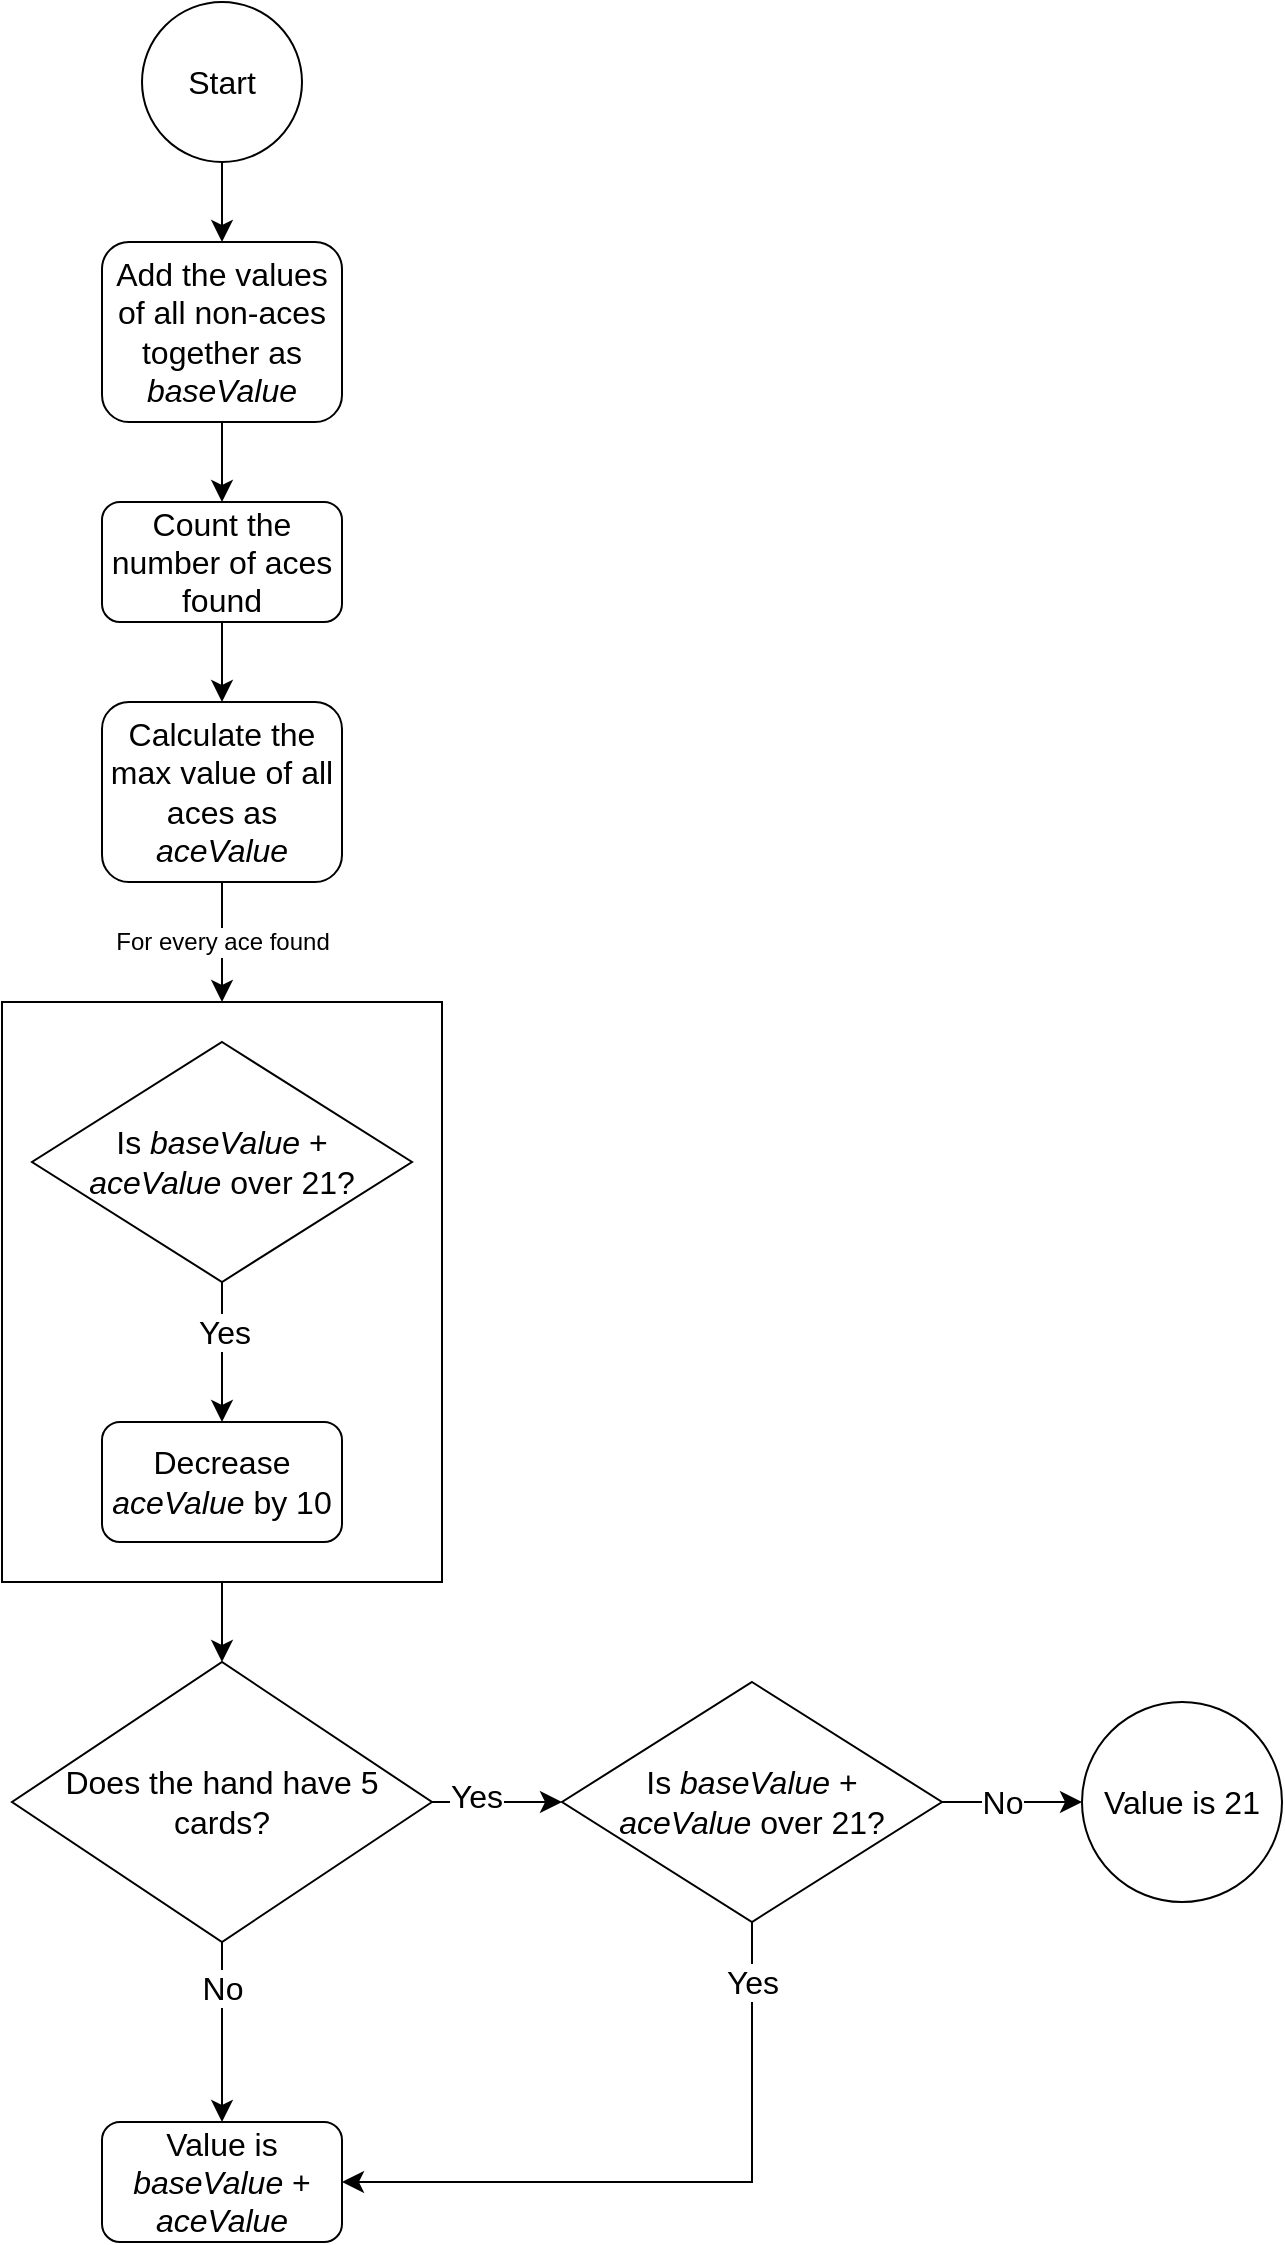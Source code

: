 <mxfile version="20.8.16" type="device"><diagram name="Page-1" id="nBLNwtC2_P7x3nTW1lpm"><mxGraphModel dx="1302" dy="406" grid="1" gridSize="10" guides="1" tooltips="1" connect="1" arrows="1" fold="1" page="0" pageScale="1" pageWidth="850" pageHeight="1100" math="0" shadow="0"><root><mxCell id="0"/><mxCell id="1" parent="0"/><mxCell id="6PeqatlO065pot1fSfLn-21" style="edgeStyle=none;curved=1;rounded=0;orthogonalLoop=1;jettySize=auto;html=1;exitX=0.5;exitY=1;exitDx=0;exitDy=0;entryX=0;entryY=0.5;entryDx=0;entryDy=0;fontSize=12;startSize=8;endSize=8;" edge="1" parent="1" source="6PeqatlO065pot1fSfLn-6" target="6PeqatlO065pot1fSfLn-20"><mxGeometry relative="1" as="geometry"/></mxCell><mxCell id="6PeqatlO065pot1fSfLn-6" value="" style="rounded=0;whiteSpace=wrap;html=1;fontSize=16;fillColor=none;" vertex="1" parent="1"><mxGeometry x="250" y="900" width="220" height="290" as="geometry"/></mxCell><mxCell id="7z3mu3E8S39NWugN_ks6-22" value="" style="edgeStyle=none;curved=1;rounded=0;orthogonalLoop=1;jettySize=auto;html=1;fontSize=12;startSize=8;endSize=8;" parent="1" source="7z3mu3E8S39NWugN_ks6-16" target="7z3mu3E8S39NWugN_ks6-21" edge="1"><mxGeometry relative="1" as="geometry"/></mxCell><mxCell id="7z3mu3E8S39NWugN_ks6-16" value="Start" style="ellipse;whiteSpace=wrap;html=1;aspect=fixed;fontSize=16;" parent="1" vertex="1"><mxGeometry x="320" y="400" width="80" height="80" as="geometry"/></mxCell><mxCell id="6PeqatlO065pot1fSfLn-3" style="edgeStyle=none;curved=1;rounded=0;orthogonalLoop=1;jettySize=auto;html=1;exitX=0.5;exitY=1;exitDx=0;exitDy=0;entryX=0.5;entryY=0;entryDx=0;entryDy=0;fontSize=12;startSize=8;endSize=8;" edge="1" parent="1" source="7z3mu3E8S39NWugN_ks6-21" target="6PeqatlO065pot1fSfLn-1"><mxGeometry relative="1" as="geometry"/></mxCell><mxCell id="7z3mu3E8S39NWugN_ks6-21" value="Add the values of all non-aces together as &lt;i&gt;baseValue&lt;/i&gt;" style="rounded=1;whiteSpace=wrap;html=1;fontSize=16;direction=east;" parent="1" vertex="1"><mxGeometry x="300" y="520" width="120" height="90" as="geometry"/></mxCell><mxCell id="6PeqatlO065pot1fSfLn-5" value="" style="edgeStyle=none;curved=1;rounded=0;orthogonalLoop=1;jettySize=auto;html=1;fontSize=12;startSize=8;endSize=8;" edge="1" parent="1" source="6PeqatlO065pot1fSfLn-1" target="6PeqatlO065pot1fSfLn-4"><mxGeometry relative="1" as="geometry"/></mxCell><mxCell id="6PeqatlO065pot1fSfLn-1" value="Count the number of aces found" style="rounded=1;whiteSpace=wrap;html=1;fontSize=16;" vertex="1" parent="1"><mxGeometry x="300" y="650" width="120" height="60" as="geometry"/></mxCell><mxCell id="6PeqatlO065pot1fSfLn-7" value="For every ace found" style="edgeStyle=none;curved=1;rounded=0;orthogonalLoop=1;jettySize=auto;html=1;fontSize=12;startSize=8;endSize=8;" edge="1" parent="1" source="6PeqatlO065pot1fSfLn-4" target="6PeqatlO065pot1fSfLn-6"><mxGeometry relative="1" as="geometry"/></mxCell><mxCell id="6PeqatlO065pot1fSfLn-4" value="Calculate the max value of all aces as &lt;i&gt;aceValue&lt;/i&gt;" style="rounded=1;whiteSpace=wrap;html=1;fontSize=16;" vertex="1" parent="1"><mxGeometry x="300" y="750" width="120" height="90" as="geometry"/></mxCell><mxCell id="6PeqatlO065pot1fSfLn-14" style="edgeStyle=none;curved=1;rounded=0;orthogonalLoop=1;jettySize=auto;html=1;exitX=0.5;exitY=1;exitDx=0;exitDy=0;entryX=0.5;entryY=0;entryDx=0;entryDy=0;fontSize=12;startSize=8;endSize=8;" edge="1" parent="1" source="6PeqatlO065pot1fSfLn-11" target="6PeqatlO065pot1fSfLn-12"><mxGeometry relative="1" as="geometry"/></mxCell><mxCell id="6PeqatlO065pot1fSfLn-15" value="Yes" style="edgeLabel;html=1;align=center;verticalAlign=middle;resizable=0;points=[];fontSize=16;" vertex="1" connectable="0" parent="6PeqatlO065pot1fSfLn-14"><mxGeometry x="-0.284" y="1" relative="1" as="geometry"><mxPoint as="offset"/></mxGeometry></mxCell><mxCell id="6PeqatlO065pot1fSfLn-11" value="Is &lt;i&gt;baseValue&lt;/i&gt;&amp;nbsp;+ &lt;i&gt;aceValue&lt;/i&gt;&amp;nbsp;over 21?" style="rhombus;whiteSpace=wrap;html=1;fontSize=16;fillColor=default;spacing=2;spacingTop=0;spacingBottom=0;verticalAlign=middle;align=center;" vertex="1" parent="1"><mxGeometry x="265" y="920" width="190" height="120" as="geometry"/></mxCell><mxCell id="6PeqatlO065pot1fSfLn-12" value="Decrease &lt;i&gt;aceValue&lt;/i&gt;&amp;nbsp;by 10" style="rounded=1;whiteSpace=wrap;html=1;fontSize=16;fillColor=default;" vertex="1" parent="1"><mxGeometry x="300" y="1110" width="120" height="60" as="geometry"/></mxCell><mxCell id="6PeqatlO065pot1fSfLn-16" style="edgeStyle=none;curved=1;rounded=0;orthogonalLoop=1;jettySize=auto;html=1;exitX=0.5;exitY=1;exitDx=0;exitDy=0;fontSize=12;startSize=8;endSize=8;" edge="1" parent="1" source="6PeqatlO065pot1fSfLn-6" target="6PeqatlO065pot1fSfLn-6"><mxGeometry relative="1" as="geometry"/></mxCell><mxCell id="6PeqatlO065pot1fSfLn-18" style="edgeStyle=none;curved=1;rounded=0;orthogonalLoop=1;jettySize=auto;html=1;exitX=0.5;exitY=1;exitDx=0;exitDy=0;fontSize=12;startSize=8;endSize=8;" edge="1" parent="1" source="6PeqatlO065pot1fSfLn-6" target="6PeqatlO065pot1fSfLn-6"><mxGeometry relative="1" as="geometry"/></mxCell><mxCell id="6PeqatlO065pot1fSfLn-24" style="edgeStyle=none;curved=1;rounded=0;orthogonalLoop=1;jettySize=auto;html=1;exitX=0.5;exitY=0;exitDx=0;exitDy=0;entryX=0;entryY=0.5;entryDx=0;entryDy=0;fontSize=12;startSize=8;endSize=8;" edge="1" parent="1" source="6PeqatlO065pot1fSfLn-20" target="6PeqatlO065pot1fSfLn-23"><mxGeometry relative="1" as="geometry"/></mxCell><mxCell id="6PeqatlO065pot1fSfLn-25" value="Yes" style="edgeLabel;html=1;align=center;verticalAlign=middle;resizable=0;points=[];fontSize=16;" vertex="1" connectable="0" parent="6PeqatlO065pot1fSfLn-24"><mxGeometry x="-0.333" y="3" relative="1" as="geometry"><mxPoint as="offset"/></mxGeometry></mxCell><mxCell id="6PeqatlO065pot1fSfLn-32" style="edgeStyle=none;curved=1;rounded=0;orthogonalLoop=1;jettySize=auto;html=1;exitX=1;exitY=0.5;exitDx=0;exitDy=0;entryX=0.5;entryY=0;entryDx=0;entryDy=0;fontSize=12;startSize=8;endSize=8;" edge="1" parent="1" source="6PeqatlO065pot1fSfLn-20" target="6PeqatlO065pot1fSfLn-31"><mxGeometry relative="1" as="geometry"/></mxCell><mxCell id="6PeqatlO065pot1fSfLn-33" value="No" style="edgeLabel;html=1;align=center;verticalAlign=middle;resizable=0;points=[];fontSize=16;" vertex="1" connectable="0" parent="6PeqatlO065pot1fSfLn-32"><mxGeometry x="-0.504" relative="1" as="geometry"><mxPoint as="offset"/></mxGeometry></mxCell><mxCell id="6PeqatlO065pot1fSfLn-20" value="Does the hand have 5 cards?" style="rhombus;whiteSpace=wrap;html=1;fontSize=16;fillColor=default;direction=south;" vertex="1" parent="1"><mxGeometry x="255" y="1230" width="210" height="140" as="geometry"/></mxCell><mxCell id="6PeqatlO065pot1fSfLn-29" style="edgeStyle=none;curved=1;rounded=0;orthogonalLoop=1;jettySize=auto;html=1;exitX=1;exitY=0.5;exitDx=0;exitDy=0;entryX=0;entryY=0.5;entryDx=0;entryDy=0;fontSize=12;startSize=8;endSize=8;" edge="1" parent="1" source="6PeqatlO065pot1fSfLn-23" target="6PeqatlO065pot1fSfLn-28"><mxGeometry relative="1" as="geometry"/></mxCell><mxCell id="6PeqatlO065pot1fSfLn-30" value="No" style="edgeLabel;html=1;align=center;verticalAlign=middle;resizable=0;points=[];fontSize=16;" vertex="1" connectable="0" parent="6PeqatlO065pot1fSfLn-29"><mxGeometry x="-0.571" y="1" relative="1" as="geometry"><mxPoint x="15" y="1" as="offset"/></mxGeometry></mxCell><mxCell id="6PeqatlO065pot1fSfLn-34" style="edgeStyle=none;rounded=0;orthogonalLoop=1;jettySize=auto;html=1;exitX=0.5;exitY=1;exitDx=0;exitDy=0;entryX=1;entryY=0.5;entryDx=0;entryDy=0;fontSize=12;startSize=8;endSize=8;" edge="1" parent="1" source="6PeqatlO065pot1fSfLn-23" target="6PeqatlO065pot1fSfLn-31"><mxGeometry relative="1" as="geometry"><Array as="points"><mxPoint x="625" y="1490"/></Array></mxGeometry></mxCell><mxCell id="6PeqatlO065pot1fSfLn-35" value="Yes" style="edgeLabel;html=1;align=center;verticalAlign=middle;resizable=0;points=[];fontSize=16;" vertex="1" connectable="0" parent="6PeqatlO065pot1fSfLn-34"><mxGeometry x="-0.693" y="-3" relative="1" as="geometry"><mxPoint x="3" y="-22" as="offset"/></mxGeometry></mxCell><mxCell id="6PeqatlO065pot1fSfLn-23" value="Is &lt;i&gt;baseValue&lt;/i&gt;&amp;nbsp;+ &lt;i&gt;aceValue&lt;/i&gt;&amp;nbsp;over 21?" style="rhombus;whiteSpace=wrap;html=1;fontSize=16;fillColor=default;spacing=2;spacingTop=0;spacingBottom=0;verticalAlign=middle;align=center;" vertex="1" parent="1"><mxGeometry x="530" y="1240" width="190" height="120" as="geometry"/></mxCell><mxCell id="6PeqatlO065pot1fSfLn-28" value="Value is 21" style="ellipse;whiteSpace=wrap;html=1;aspect=fixed;fontSize=16;fillColor=default;" vertex="1" parent="1"><mxGeometry x="790" y="1250" width="100" height="100" as="geometry"/></mxCell><mxCell id="6PeqatlO065pot1fSfLn-31" value="Value is &lt;i&gt;baseValue&lt;/i&gt;&amp;nbsp;+ &lt;i&gt;aceValue&lt;/i&gt;" style="rounded=1;whiteSpace=wrap;html=1;fontSize=16;fillColor=default;" vertex="1" parent="1"><mxGeometry x="300" y="1460" width="120" height="60" as="geometry"/></mxCell></root></mxGraphModel></diagram></mxfile>